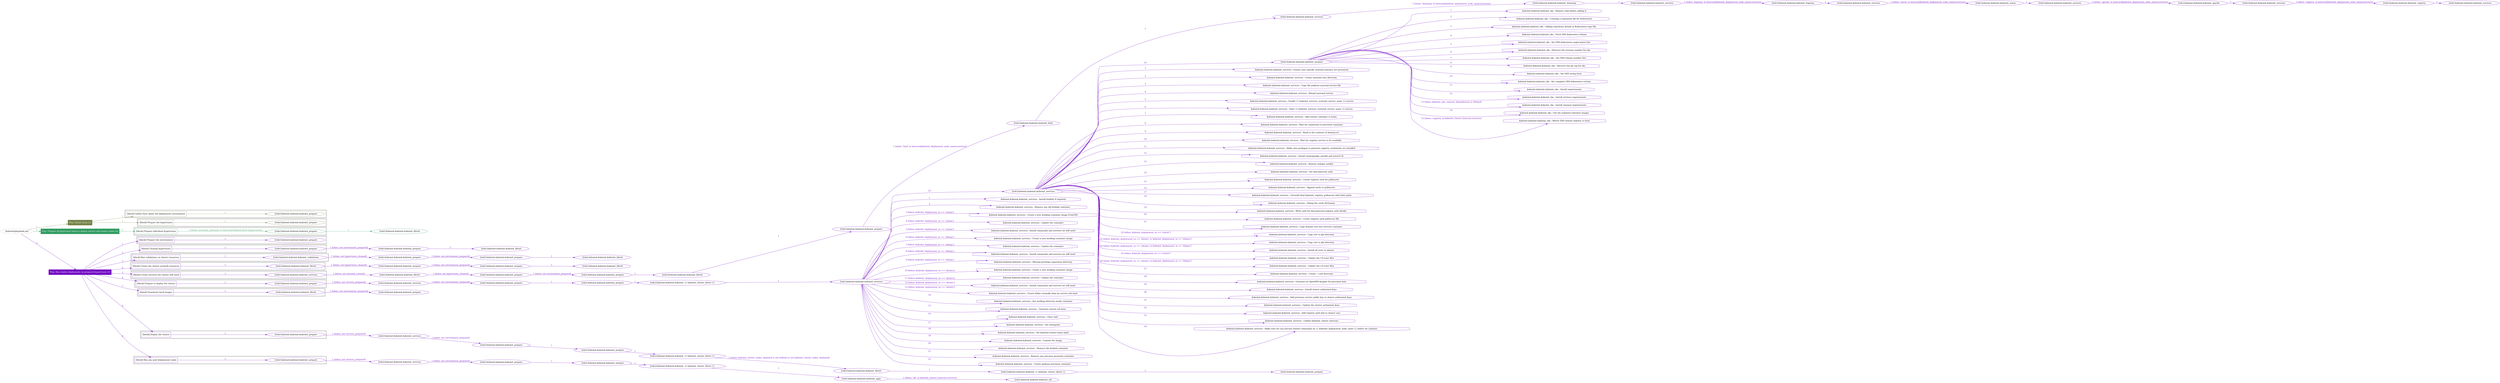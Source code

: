 digraph {
	graph [concentrate=true ordering=in rankdir=LR ratio=fill]
	edge [esep=5 sep=10]
	"kubeinit/playbook.yml" [id=root_node style=dotted]
	play_f68c28de [label="Play: Initial setup (1)" color="#768349" fontcolor="#ffffff" id=play_f68c28de shape=box style=filled tooltip=localhost]
	"kubeinit/playbook.yml" -> play_f68c28de [label="1 " color="#768349" fontcolor="#768349" id=edge_d2c3d76d labeltooltip="1 " tooltip="1 "]
	subgraph "kubeinit.kubeinit.kubeinit_prepare" {
		role_450f11ff [label="[role] kubeinit.kubeinit.kubeinit_prepare" color="#768349" id=role_450f11ff tooltip="kubeinit.kubeinit.kubeinit_prepare"]
	}
	subgraph "kubeinit.kubeinit.kubeinit_prepare" {
		role_285d1221 [label="[role] kubeinit.kubeinit.kubeinit_prepare" color="#768349" id=role_285d1221 tooltip="kubeinit.kubeinit.kubeinit_prepare"]
	}
	subgraph "Play: Initial setup (1)" {
		play_f68c28de -> block_0bc6b0a2 [label=1 color="#768349" fontcolor="#768349" id=edge_f36d26c2 labeltooltip=1 tooltip=1]
		subgraph cluster_block_0bc6b0a2 {
			block_0bc6b0a2 [label="[block] Gather facts about the deployment environment" color="#768349" id=block_0bc6b0a2 labeltooltip="Gather facts about the deployment environment" shape=box tooltip="Gather facts about the deployment environment"]
			block_0bc6b0a2 -> role_450f11ff [label="1 " color="#768349" fontcolor="#768349" id=edge_733b863f labeltooltip="1 " tooltip="1 "]
		}
		play_f68c28de -> block_701165e5 [label=2 color="#768349" fontcolor="#768349" id=edge_6a66cdfe labeltooltip=2 tooltip=2]
		subgraph cluster_block_701165e5 {
			block_701165e5 [label="[block] Prepare the hypervisors" color="#768349" id=block_701165e5 labeltooltip="Prepare the hypervisors" shape=box tooltip="Prepare the hypervisors"]
			block_701165e5 -> role_285d1221 [label="1 " color="#768349" fontcolor="#768349" id=edge_f328c7ea labeltooltip="1 " tooltip="1 "]
		}
	}
	play_0ac9e62f [label="Play: Prepare all hypervisor hosts to deploy service and cluster nodes (0)" color="#319b62" fontcolor="#ffffff" id=play_0ac9e62f shape=box style=filled tooltip="Play: Prepare all hypervisor hosts to deploy service and cluster nodes (0)"]
	"kubeinit/playbook.yml" -> play_0ac9e62f [label="2 " color="#319b62" fontcolor="#319b62" id=edge_fd49a92e labeltooltip="2 " tooltip="2 "]
	subgraph "kubeinit.kubeinit.kubeinit_libvirt" {
		role_391ddd9e [label="[role] kubeinit.kubeinit.kubeinit_libvirt" color="#319b62" id=role_391ddd9e tooltip="kubeinit.kubeinit.kubeinit_libvirt"]
	}
	subgraph "kubeinit.kubeinit.kubeinit_prepare" {
		role_d57df86c [label="[role] kubeinit.kubeinit.kubeinit_prepare" color="#319b62" id=role_d57df86c tooltip="kubeinit.kubeinit.kubeinit_prepare"]
		role_d57df86c -> role_391ddd9e [label="1 " color="#319b62" fontcolor="#319b62" id=edge_449846c8 labeltooltip="1 " tooltip="1 "]
	}
	subgraph "Play: Prepare all hypervisor hosts to deploy service and cluster nodes (0)" {
		play_0ac9e62f -> block_71b5afc3 [label=1 color="#319b62" fontcolor="#319b62" id=edge_2aec4205 labeltooltip=1 tooltip=1]
		subgraph cluster_block_71b5afc3 {
			block_71b5afc3 [label="[block] Prepare individual hypervisors" color="#319b62" id=block_71b5afc3 labeltooltip="Prepare individual hypervisors" shape=box tooltip="Prepare individual hypervisors"]
			block_71b5afc3 -> role_d57df86c [label="1 [when: inventory_hostname in hostvars['kubeinit-facts'].hypervisors]" color="#319b62" fontcolor="#319b62" id=edge_bcc225cd labeltooltip="1 [when: inventory_hostname in hostvars['kubeinit-facts'].hypervisors]" tooltip="1 [when: inventory_hostname in hostvars['kubeinit-facts'].hypervisors]"]
		}
	}
	play_be058424 [label="Play: Run cluster deployment on prepared hypervisors (1)" color="#7309c3" fontcolor="#ffffff" id=play_be058424 shape=box style=filled tooltip=localhost]
	"kubeinit/playbook.yml" -> play_be058424 [label="3 " color="#7309c3" fontcolor="#7309c3" id=edge_bec62626 labeltooltip="3 " tooltip="3 "]
	subgraph "kubeinit.kubeinit.kubeinit_prepare" {
		role_f636aa50 [label="[role] kubeinit.kubeinit.kubeinit_prepare" color="#7309c3" id=role_f636aa50 tooltip="kubeinit.kubeinit.kubeinit_prepare"]
	}
	subgraph "kubeinit.kubeinit.kubeinit_libvirt" {
		role_b6a9611e [label="[role] kubeinit.kubeinit.kubeinit_libvirt" color="#7309c3" id=role_b6a9611e tooltip="kubeinit.kubeinit.kubeinit_libvirt"]
	}
	subgraph "kubeinit.kubeinit.kubeinit_prepare" {
		role_2ba0922b [label="[role] kubeinit.kubeinit.kubeinit_prepare" color="#7309c3" id=role_2ba0922b tooltip="kubeinit.kubeinit.kubeinit_prepare"]
		role_2ba0922b -> role_b6a9611e [label="1 " color="#7309c3" fontcolor="#7309c3" id=edge_3a0ec069 labeltooltip="1 " tooltip="1 "]
	}
	subgraph "kubeinit.kubeinit.kubeinit_prepare" {
		role_5b04df0d [label="[role] kubeinit.kubeinit.kubeinit_prepare" color="#7309c3" id=role_5b04df0d tooltip="kubeinit.kubeinit.kubeinit_prepare"]
		role_5b04df0d -> role_2ba0922b [label="1 [when: not environment_prepared]" color="#7309c3" fontcolor="#7309c3" id=edge_a5280c0c labeltooltip="1 [when: not environment_prepared]" tooltip="1 [when: not environment_prepared]"]
	}
	subgraph "kubeinit.kubeinit.kubeinit_libvirt" {
		role_21559532 [label="[role] kubeinit.kubeinit.kubeinit_libvirt" color="#7309c3" id=role_21559532 tooltip="kubeinit.kubeinit.kubeinit_libvirt"]
	}
	subgraph "kubeinit.kubeinit.kubeinit_prepare" {
		role_e4290701 [label="[role] kubeinit.kubeinit.kubeinit_prepare" color="#7309c3" id=role_e4290701 tooltip="kubeinit.kubeinit.kubeinit_prepare"]
		role_e4290701 -> role_21559532 [label="1 " color="#7309c3" fontcolor="#7309c3" id=edge_22b6a599 labeltooltip="1 " tooltip="1 "]
	}
	subgraph "kubeinit.kubeinit.kubeinit_prepare" {
		role_dc997c9d [label="[role] kubeinit.kubeinit.kubeinit_prepare" color="#7309c3" id=role_dc997c9d tooltip="kubeinit.kubeinit.kubeinit_prepare"]
		role_dc997c9d -> role_e4290701 [label="1 [when: not environment_prepared]" color="#7309c3" fontcolor="#7309c3" id=edge_bd748c05 labeltooltip="1 [when: not environment_prepared]" tooltip="1 [when: not environment_prepared]"]
	}
	subgraph "kubeinit.kubeinit.kubeinit_validations" {
		role_1af57f84 [label="[role] kubeinit.kubeinit.kubeinit_validations" color="#7309c3" id=role_1af57f84 tooltip="kubeinit.kubeinit.kubeinit_validations"]
		role_1af57f84 -> role_dc997c9d [label="1 [when: not hypervisors_cleaned]" color="#7309c3" fontcolor="#7309c3" id=edge_f92d6353 labeltooltip="1 [when: not hypervisors_cleaned]" tooltip="1 [when: not hypervisors_cleaned]"]
	}
	subgraph "kubeinit.kubeinit.kubeinit_libvirt" {
		role_b6da797b [label="[role] kubeinit.kubeinit.kubeinit_libvirt" color="#7309c3" id=role_b6da797b tooltip="kubeinit.kubeinit.kubeinit_libvirt"]
	}
	subgraph "kubeinit.kubeinit.kubeinit_prepare" {
		role_32c8c047 [label="[role] kubeinit.kubeinit.kubeinit_prepare" color="#7309c3" id=role_32c8c047 tooltip="kubeinit.kubeinit.kubeinit_prepare"]
		role_32c8c047 -> role_b6da797b [label="1 " color="#7309c3" fontcolor="#7309c3" id=edge_88662280 labeltooltip="1 " tooltip="1 "]
	}
	subgraph "kubeinit.kubeinit.kubeinit_prepare" {
		role_6b9133f0 [label="[role] kubeinit.kubeinit.kubeinit_prepare" color="#7309c3" id=role_6b9133f0 tooltip="kubeinit.kubeinit.kubeinit_prepare"]
		role_6b9133f0 -> role_32c8c047 [label="1 [when: not environment_prepared]" color="#7309c3" fontcolor="#7309c3" id=edge_ce7d62fc labeltooltip="1 [when: not environment_prepared]" tooltip="1 [when: not environment_prepared]"]
	}
	subgraph "kubeinit.kubeinit.kubeinit_libvirt" {
		role_d487a416 [label="[role] kubeinit.kubeinit.kubeinit_libvirt" color="#7309c3" id=role_d487a416 tooltip="kubeinit.kubeinit.kubeinit_libvirt"]
		role_d487a416 -> role_6b9133f0 [label="1 [when: not hypervisors_cleaned]" color="#7309c3" fontcolor="#7309c3" id=edge_a6d5b0e9 labeltooltip="1 [when: not hypervisors_cleaned]" tooltip="1 [when: not hypervisors_cleaned]"]
	}
	subgraph "kubeinit.kubeinit.kubeinit_services" {
		role_ee565959 [label="[role] kubeinit.kubeinit.kubeinit_services" color="#7309c3" id=role_ee565959 tooltip="kubeinit.kubeinit.kubeinit_services"]
	}
	subgraph "kubeinit.kubeinit.kubeinit_registry" {
		role_ca455557 [label="[role] kubeinit.kubeinit.kubeinit_registry" color="#7309c3" id=role_ca455557 tooltip="kubeinit.kubeinit.kubeinit_registry"]
		role_ca455557 -> role_ee565959 [label="1 " color="#7309c3" fontcolor="#7309c3" id=edge_21698bd8 labeltooltip="1 " tooltip="1 "]
	}
	subgraph "kubeinit.kubeinit.kubeinit_services" {
		role_3501d763 [label="[role] kubeinit.kubeinit.kubeinit_services" color="#7309c3" id=role_3501d763 tooltip="kubeinit.kubeinit.kubeinit_services"]
		role_3501d763 -> role_ca455557 [label="1 [when: 'registry' in hostvars[kubeinit_deployment_node_name].services]" color="#7309c3" fontcolor="#7309c3" id=edge_6e4c3dcd labeltooltip="1 [when: 'registry' in hostvars[kubeinit_deployment_node_name].services]" tooltip="1 [when: 'registry' in hostvars[kubeinit_deployment_node_name].services]"]
	}
	subgraph "kubeinit.kubeinit.kubeinit_apache" {
		role_fd0ca4bc [label="[role] kubeinit.kubeinit.kubeinit_apache" color="#7309c3" id=role_fd0ca4bc tooltip="kubeinit.kubeinit.kubeinit_apache"]
		role_fd0ca4bc -> role_3501d763 [label="1 " color="#7309c3" fontcolor="#7309c3" id=edge_b410cdc4 labeltooltip="1 " tooltip="1 "]
	}
	subgraph "kubeinit.kubeinit.kubeinit_services" {
		role_8f51c35c [label="[role] kubeinit.kubeinit.kubeinit_services" color="#7309c3" id=role_8f51c35c tooltip="kubeinit.kubeinit.kubeinit_services"]
		role_8f51c35c -> role_fd0ca4bc [label="1 [when: 'apache' in hostvars[kubeinit_deployment_node_name].services]" color="#7309c3" fontcolor="#7309c3" id=edge_f582bfda labeltooltip="1 [when: 'apache' in hostvars[kubeinit_deployment_node_name].services]" tooltip="1 [when: 'apache' in hostvars[kubeinit_deployment_node_name].services]"]
	}
	subgraph "kubeinit.kubeinit.kubeinit_nexus" {
		role_b6373b02 [label="[role] kubeinit.kubeinit.kubeinit_nexus" color="#7309c3" id=role_b6373b02 tooltip="kubeinit.kubeinit.kubeinit_nexus"]
		role_b6373b02 -> role_8f51c35c [label="1 " color="#7309c3" fontcolor="#7309c3" id=edge_d25ce222 labeltooltip="1 " tooltip="1 "]
	}
	subgraph "kubeinit.kubeinit.kubeinit_services" {
		role_7429e6a8 [label="[role] kubeinit.kubeinit.kubeinit_services" color="#7309c3" id=role_7429e6a8 tooltip="kubeinit.kubeinit.kubeinit_services"]
		role_7429e6a8 -> role_b6373b02 [label="1 [when: 'nexus' in hostvars[kubeinit_deployment_node_name].services]" color="#7309c3" fontcolor="#7309c3" id=edge_ecc5ae0e labeltooltip="1 [when: 'nexus' in hostvars[kubeinit_deployment_node_name].services]" tooltip="1 [when: 'nexus' in hostvars[kubeinit_deployment_node_name].services]"]
	}
	subgraph "kubeinit.kubeinit.kubeinit_haproxy" {
		role_2a061563 [label="[role] kubeinit.kubeinit.kubeinit_haproxy" color="#7309c3" id=role_2a061563 tooltip="kubeinit.kubeinit.kubeinit_haproxy"]
		role_2a061563 -> role_7429e6a8 [label="1 " color="#7309c3" fontcolor="#7309c3" id=edge_01c26047 labeltooltip="1 " tooltip="1 "]
	}
	subgraph "kubeinit.kubeinit.kubeinit_services" {
		role_446e1a53 [label="[role] kubeinit.kubeinit.kubeinit_services" color="#7309c3" id=role_446e1a53 tooltip="kubeinit.kubeinit.kubeinit_services"]
		role_446e1a53 -> role_2a061563 [label="1 [when: 'haproxy' in hostvars[kubeinit_deployment_node_name].services]" color="#7309c3" fontcolor="#7309c3" id=edge_0f68e047 labeltooltip="1 [when: 'haproxy' in hostvars[kubeinit_deployment_node_name].services]" tooltip="1 [when: 'haproxy' in hostvars[kubeinit_deployment_node_name].services]"]
	}
	subgraph "kubeinit.kubeinit.kubeinit_dnsmasq" {
		role_5003c0ef [label="[role] kubeinit.kubeinit.kubeinit_dnsmasq" color="#7309c3" id=role_5003c0ef tooltip="kubeinit.kubeinit.kubeinit_dnsmasq"]
		role_5003c0ef -> role_446e1a53 [label="1 " color="#7309c3" fontcolor="#7309c3" id=edge_ee83ebd9 labeltooltip="1 " tooltip="1 "]
	}
	subgraph "kubeinit.kubeinit.kubeinit_services" {
		role_4dd4656e [label="[role] kubeinit.kubeinit.kubeinit_services" color="#7309c3" id=role_4dd4656e tooltip="kubeinit.kubeinit.kubeinit_services"]
		role_4dd4656e -> role_5003c0ef [label="1 [when: 'dnsmasq' in hostvars[kubeinit_deployment_node_name].services]" color="#7309c3" fontcolor="#7309c3" id=edge_6c85529a labeltooltip="1 [when: 'dnsmasq' in hostvars[kubeinit_deployment_node_name].services]" tooltip="1 [when: 'dnsmasq' in hostvars[kubeinit_deployment_node_name].services]"]
	}
	subgraph "kubeinit.kubeinit.kubeinit_bind" {
		role_e254b8ff [label="[role] kubeinit.kubeinit.kubeinit_bind" color="#7309c3" id=role_e254b8ff tooltip="kubeinit.kubeinit.kubeinit_bind"]
		role_e254b8ff -> role_4dd4656e [label="1 " color="#7309c3" fontcolor="#7309c3" id=edge_b83c21f6 labeltooltip="1 " tooltip="1 "]
	}
	subgraph "kubeinit.kubeinit.kubeinit_prepare" {
		role_91d5da8e [label="[role] kubeinit.kubeinit.kubeinit_prepare" color="#7309c3" id=role_91d5da8e tooltip="kubeinit.kubeinit.kubeinit_prepare"]
		role_91d5da8e -> role_e254b8ff [label="1 [when: 'bind' in hostvars[kubeinit_deployment_node_name].services]" color="#7309c3" fontcolor="#7309c3" id=edge_99f35aa6 labeltooltip="1 [when: 'bind' in hostvars[kubeinit_deployment_node_name].services]" tooltip="1 [when: 'bind' in hostvars[kubeinit_deployment_node_name].services]"]
	}
	subgraph "kubeinit.kubeinit.kubeinit_libvirt" {
		role_fc527262 [label="[role] kubeinit.kubeinit.kubeinit_libvirt" color="#7309c3" id=role_fc527262 tooltip="kubeinit.kubeinit.kubeinit_libvirt"]
		role_fc527262 -> role_91d5da8e [label="1 " color="#7309c3" fontcolor="#7309c3" id=edge_3835306c labeltooltip="1 " tooltip="1 "]
	}
	subgraph "kubeinit.kubeinit.kubeinit_prepare" {
		role_162f7719 [label="[role] kubeinit.kubeinit.kubeinit_prepare" color="#7309c3" id=role_162f7719 tooltip="kubeinit.kubeinit.kubeinit_prepare"]
		role_162f7719 -> role_fc527262 [label="1 " color="#7309c3" fontcolor="#7309c3" id=edge_9cf4d7d4 labeltooltip="1 " tooltip="1 "]
	}
	subgraph "kubeinit.kubeinit.kubeinit_prepare" {
		role_ca110c4e [label="[role] kubeinit.kubeinit.kubeinit_prepare" color="#7309c3" id=role_ca110c4e tooltip="kubeinit.kubeinit.kubeinit_prepare"]
		role_ca110c4e -> role_162f7719 [label="1 [when: not environment_prepared]" color="#7309c3" fontcolor="#7309c3" id=edge_5095c55b labeltooltip="1 [when: not environment_prepared]" tooltip="1 [when: not environment_prepared]"]
	}
	subgraph "kubeinit.kubeinit.kubeinit_libvirt" {
		role_98517484 [label="[role] kubeinit.kubeinit.kubeinit_libvirt" color="#7309c3" id=role_98517484 tooltip="kubeinit.kubeinit.kubeinit_libvirt"]
		role_98517484 -> role_ca110c4e [label="1 [when: not hypervisors_cleaned]" color="#7309c3" fontcolor="#7309c3" id=edge_8c9856d3 labeltooltip="1 [when: not hypervisors_cleaned]" tooltip="1 [when: not hypervisors_cleaned]"]
	}
	subgraph "kubeinit.kubeinit.kubeinit_services" {
		role_924fb3dc [label="[role] kubeinit.kubeinit.kubeinit_services" color="#7309c3" id=role_924fb3dc tooltip="kubeinit.kubeinit.kubeinit_services"]
		role_924fb3dc -> role_98517484 [label="1 [when: not network_created]" color="#7309c3" fontcolor="#7309c3" id=edge_cb139848 labeltooltip="1 [when: not network_created]" tooltip="1 [when: not network_created]"]
	}
	subgraph "kubeinit.kubeinit.kubeinit_prepare" {
		role_a9e4c30c [label="[role] kubeinit.kubeinit.kubeinit_prepare" color="#7309c3" id=role_a9e4c30c tooltip="kubeinit.kubeinit.kubeinit_prepare"]
		task_eecfc17d [label="kubeinit.kubeinit.kubeinit_eks : Remove repo before adding it" color="#7309c3" id=task_eecfc17d shape=octagon tooltip="kubeinit.kubeinit.kubeinit_eks : Remove repo before adding it"]
		role_a9e4c30c -> task_eecfc17d [label="1 " color="#7309c3" fontcolor="#7309c3" id=edge_921b5ab5 labeltooltip="1 " tooltip="1 "]
		task_5544b082 [label="kubeinit.kubeinit.kubeinit_eks : Creating a repository file for Kubernetes" color="#7309c3" id=task_5544b082 shape=octagon tooltip="kubeinit.kubeinit.kubeinit_eks : Creating a repository file for Kubernetes"]
		role_a9e4c30c -> task_5544b082 [label="2 " color="#7309c3" fontcolor="#7309c3" id=edge_df76600b labeltooltip="2 " tooltip="2 "]
		task_d8233579 [label="kubeinit.kubeinit.kubeinit_eks : Adding repository details in Kubernetes repo file." color="#7309c3" id=task_d8233579 shape=octagon tooltip="kubeinit.kubeinit.kubeinit_eks : Adding repository details in Kubernetes repo file."]
		role_a9e4c30c -> task_d8233579 [label="3 " color="#7309c3" fontcolor="#7309c3" id=edge_62fd0166 labeltooltip="3 " tooltip="3 "]
		task_3c22e50b [label="kubeinit.kubeinit.kubeinit_eks : Fetch EKS kubernetes release" color="#7309c3" id=task_3c22e50b shape=octagon tooltip="kubeinit.kubeinit.kubeinit_eks : Fetch EKS kubernetes release"]
		role_a9e4c30c -> task_3c22e50b [label="4 " color="#7309c3" fontcolor="#7309c3" id=edge_e9df97d3 labeltooltip="4 " tooltip="4 "]
		task_85a4c82e [label="kubeinit.kubeinit.kubeinit_eks : Set EKS kubernetes major-minor fact" color="#7309c3" id=task_85a4c82e shape=octagon tooltip="kubeinit.kubeinit.kubeinit_eks : Set EKS kubernetes major-minor fact"]
		role_a9e4c30c -> task_85a4c82e [label="5 " color="#7309c3" fontcolor="#7309c3" id=edge_ae4abcf4 labeltooltip="5 " tooltip="5 "]
		task_14c830a2 [label="kubeinit.kubeinit.kubeinit_eks : Discover the revision number for eks" color="#7309c3" id=task_14c830a2 shape=octagon tooltip="kubeinit.kubeinit.kubeinit_eks : Discover the revision number for eks"]
		role_a9e4c30c -> task_14c830a2 [label="6 " color="#7309c3" fontcolor="#7309c3" id=edge_9e202738 labeltooltip="6 " tooltip="6 "]
		task_f609b2e6 [label="kubeinit.kubeinit.kubeinit_eks : Set EKS release number fact" color="#7309c3" id=task_f609b2e6 shape=octagon tooltip="kubeinit.kubeinit.kubeinit_eks : Set EKS release number fact"]
		role_a9e4c30c -> task_f609b2e6 [label="7 " color="#7309c3" fontcolor="#7309c3" id=edge_b11dfc04 labeltooltip="7 " tooltip="7 "]
		task_4bbff534 [label="kubeinit.kubeinit.kubeinit_eks : Discover the git tag for eks" color="#7309c3" id=task_4bbff534 shape=octagon tooltip="kubeinit.kubeinit.kubeinit_eks : Discover the git tag for eks"]
		role_a9e4c30c -> task_4bbff534 [label="8 " color="#7309c3" fontcolor="#7309c3" id=edge_350403bf labeltooltip="8 " tooltip="8 "]
		task_f32f45cf [label="kubeinit.kubeinit.kubeinit_eks : Set EKS string facts" color="#7309c3" id=task_f32f45cf shape=octagon tooltip="kubeinit.kubeinit.kubeinit_eks : Set EKS string facts"]
		role_a9e4c30c -> task_f32f45cf [label="9 " color="#7309c3" fontcolor="#7309c3" id=edge_0630d3b3 labeltooltip="9 " tooltip="9 "]
		task_e34c477b [label="kubeinit.kubeinit.kubeinit_eks : Set complete EKS kubernetes version" color="#7309c3" id=task_e34c477b shape=octagon tooltip="kubeinit.kubeinit.kubeinit_eks : Set complete EKS kubernetes version"]
		role_a9e4c30c -> task_e34c477b [label="10 " color="#7309c3" fontcolor="#7309c3" id=edge_0b38c1f3 labeltooltip="10 " tooltip="10 "]
		task_8154c3d9 [label="kubeinit.kubeinit.kubeinit_eks : Install requirements" color="#7309c3" id=task_8154c3d9 shape=octagon tooltip="kubeinit.kubeinit.kubeinit_eks : Install requirements"]
		role_a9e4c30c -> task_8154c3d9 [label="11 " color="#7309c3" fontcolor="#7309c3" id=edge_2cf58d03 labeltooltip="11 " tooltip="11 "]
		task_2d480c6a [label="kubeinit.kubeinit.kubeinit_eks : Install services requirements" color="#7309c3" id=task_2d480c6a shape=octagon tooltip="kubeinit.kubeinit.kubeinit_eks : Install services requirements"]
		role_a9e4c30c -> task_2d480c6a [label="12 " color="#7309c3" fontcolor="#7309c3" id=edge_f2b91733 labeltooltip="12 " tooltip="12 "]
		task_8ccc1175 [label="kubeinit.kubeinit.kubeinit_eks : Install common requirements" color="#7309c3" id=task_8ccc1175 shape=octagon tooltip="kubeinit.kubeinit.kubeinit_eks : Install common requirements"]
		role_a9e4c30c -> task_8ccc1175 [label="13 [when: kubeinit_eks_common_dependencies is defined]" color="#7309c3" fontcolor="#7309c3" id=edge_414b6ef1 labeltooltip="13 [when: kubeinit_eks_common_dependencies is defined]" tooltip="13 [when: kubeinit_eks_common_dependencies is defined]"]
		task_8355d93c [label="kubeinit.kubeinit.kubeinit_eks : Get the required container images" color="#7309c3" id=task_8355d93c shape=octagon tooltip="kubeinit.kubeinit.kubeinit_eks : Get the required container images"]
		role_a9e4c30c -> task_8355d93c [label="14 " color="#7309c3" fontcolor="#7309c3" id=edge_7918ad63 labeltooltip="14 " tooltip="14 "]
		task_3c10df84 [label="kubeinit.kubeinit.kubeinit_eks : Mirror EKS remote registry to local" color="#7309c3" id=task_3c10df84 shape=octagon tooltip="kubeinit.kubeinit.kubeinit_eks : Mirror EKS remote registry to local"]
		role_a9e4c30c -> task_3c10df84 [label="15 [when: 'registry' in kubeinit_cluster_hostvars.services]" color="#7309c3" fontcolor="#7309c3" id=edge_b1fe8572 labeltooltip="15 [when: 'registry' in kubeinit_cluster_hostvars.services]" tooltip="15 [when: 'registry' in kubeinit_cluster_hostvars.services]"]
	}
	subgraph "kubeinit.kubeinit.kubeinit_services" {
		role_087d8b50 [label="[role] kubeinit.kubeinit.kubeinit_services" color="#7309c3" id=role_087d8b50 tooltip="kubeinit.kubeinit.kubeinit_services"]
		task_84adef78 [label="kubeinit.kubeinit.kubeinit_services : Ensure user specific systemd instance are persistent" color="#7309c3" id=task_84adef78 shape=octagon tooltip="kubeinit.kubeinit.kubeinit_services : Ensure user specific systemd instance are persistent"]
		role_087d8b50 -> task_84adef78 [label="1 " color="#7309c3" fontcolor="#7309c3" id=edge_ea8889d9 labeltooltip="1 " tooltip="1 "]
		task_90d1ef3a [label="kubeinit.kubeinit.kubeinit_services : Create systemd user directory" color="#7309c3" id=task_90d1ef3a shape=octagon tooltip="kubeinit.kubeinit.kubeinit_services : Create systemd user directory"]
		role_087d8b50 -> task_90d1ef3a [label="2 " color="#7309c3" fontcolor="#7309c3" id=edge_4f8aecea labeltooltip="2 " tooltip="2 "]
		task_c97826c4 [label="kubeinit.kubeinit.kubeinit_services : Copy the podman systemd service file" color="#7309c3" id=task_c97826c4 shape=octagon tooltip="kubeinit.kubeinit.kubeinit_services : Copy the podman systemd service file"]
		role_087d8b50 -> task_c97826c4 [label="3 " color="#7309c3" fontcolor="#7309c3" id=edge_e2a137a9 labeltooltip="3 " tooltip="3 "]
		task_df0b66e6 [label="kubeinit.kubeinit.kubeinit_services : Reload systemd service" color="#7309c3" id=task_df0b66e6 shape=octagon tooltip="kubeinit.kubeinit.kubeinit_services : Reload systemd service"]
		role_087d8b50 -> task_df0b66e6 [label="4 " color="#7309c3" fontcolor="#7309c3" id=edge_553dbeb6 labeltooltip="4 " tooltip="4 "]
		task_9d7c4966 [label="kubeinit.kubeinit.kubeinit_services : Enable {{ kubeinit_services_systemd_service_name }}.service" color="#7309c3" id=task_9d7c4966 shape=octagon tooltip="kubeinit.kubeinit.kubeinit_services : Enable {{ kubeinit_services_systemd_service_name }}.service"]
		role_087d8b50 -> task_9d7c4966 [label="5 " color="#7309c3" fontcolor="#7309c3" id=edge_29afc46d labeltooltip="5 " tooltip="5 "]
		task_b94da16e [label="kubeinit.kubeinit.kubeinit_services : Start {{ kubeinit_services_systemd_service_name }}.service" color="#7309c3" id=task_b94da16e shape=octagon tooltip="kubeinit.kubeinit.kubeinit_services : Start {{ kubeinit_services_systemd_service_name }}.service"]
		role_087d8b50 -> task_b94da16e [label="6 " color="#7309c3" fontcolor="#7309c3" id=edge_de4ffc39 labeltooltip="6 " tooltip="6 "]
		task_07c665ce [label="kubeinit.kubeinit.kubeinit_services : Add remote container to hosts" color="#7309c3" id=task_07c665ce shape=octagon tooltip="kubeinit.kubeinit.kubeinit_services : Add remote container to hosts"]
		role_087d8b50 -> task_07c665ce [label="7 " color="#7309c3" fontcolor="#7309c3" id=edge_3e52e6e5 labeltooltip="7 " tooltip="7 "]
		task_5b73bbcf [label="kubeinit.kubeinit.kubeinit_services : Wait for connection to provision container" color="#7309c3" id=task_5b73bbcf shape=octagon tooltip="kubeinit.kubeinit.kubeinit_services : Wait for connection to provision container"]
		role_087d8b50 -> task_5b73bbcf [label="8 " color="#7309c3" fontcolor="#7309c3" id=edge_07a8039f labeltooltip="8 " tooltip="8 "]
		task_a612d286 [label="kubeinit.kubeinit.kubeinit_services : Read in the contents of domain.crt" color="#7309c3" id=task_a612d286 shape=octagon tooltip="kubeinit.kubeinit.kubeinit_services : Read in the contents of domain.crt"]
		role_087d8b50 -> task_a612d286 [label="9 " color="#7309c3" fontcolor="#7309c3" id=edge_48bc1528 labeltooltip="9 " tooltip="9 "]
		task_48cd5810 [label="kubeinit.kubeinit.kubeinit_services : Wait for registry service to be available" color="#7309c3" id=task_48cd5810 shape=octagon tooltip="kubeinit.kubeinit.kubeinit_services : Wait for registry service to be available"]
		role_087d8b50 -> task_48cd5810 [label="10 " color="#7309c3" fontcolor="#7309c3" id=edge_47867392 labeltooltip="10 " tooltip="10 "]
		task_b9064649 [label="kubeinit.kubeinit.kubeinit_services : Make sure packages to generate registry credentials are installed" color="#7309c3" id=task_b9064649 shape=octagon tooltip="kubeinit.kubeinit.kubeinit_services : Make sure packages to generate registry credentials are installed"]
		role_087d8b50 -> task_b9064649 [label="11 " color="#7309c3" fontcolor="#7309c3" id=edge_6692e54e labeltooltip="11 " tooltip="11 "]
		task_d1bdd786 [label="kubeinit.kubeinit.kubeinit_services : Install cryptography, passlib and nexus3-cli" color="#7309c3" id=task_d1bdd786 shape=octagon tooltip="kubeinit.kubeinit.kubeinit_services : Install cryptography, passlib and nexus3-cli"]
		role_087d8b50 -> task_d1bdd786 [label="12 " color="#7309c3" fontcolor="#7309c3" id=edge_f038cf8d labeltooltip="12 " tooltip="12 "]
		task_a34e4214 [label="kubeinit.kubeinit.kubeinit_services : Remove nologin marker" color="#7309c3" id=task_a34e4214 shape=octagon tooltip="kubeinit.kubeinit.kubeinit_services : Remove nologin marker"]
		role_087d8b50 -> task_a34e4214 [label="13 " color="#7309c3" fontcolor="#7309c3" id=edge_7bc08dc3 labeltooltip="13 " tooltip="13 "]
		task_92be5c1d [label="kubeinit.kubeinit.kubeinit_services : Set disconnected_auth" color="#7309c3" id=task_92be5c1d shape=octagon tooltip="kubeinit.kubeinit.kubeinit_services : Set disconnected_auth"]
		role_087d8b50 -> task_92be5c1d [label="14 " color="#7309c3" fontcolor="#7309c3" id=edge_3de05f2b labeltooltip="14 " tooltip="14 "]
		task_775388b7 [label="kubeinit.kubeinit.kubeinit_services : Create registry auth for pullsecret" color="#7309c3" id=task_775388b7 shape=octagon tooltip="kubeinit.kubeinit.kubeinit_services : Create registry auth for pullsecret"]
		role_087d8b50 -> task_775388b7 [label="15 " color="#7309c3" fontcolor="#7309c3" id=edge_a5f46711 labeltooltip="15 " tooltip="15 "]
		task_462b0c22 [label="kubeinit.kubeinit.kubeinit_services : Append auths to pullsecret" color="#7309c3" id=task_462b0c22 shape=octagon tooltip="kubeinit.kubeinit.kubeinit_services : Append auths to pullsecret"]
		role_087d8b50 -> task_462b0c22 [label="16 " color="#7309c3" fontcolor="#7309c3" id=edge_26c82d76 labeltooltip="16 " tooltip="16 "]
		task_9d3e323d [label="kubeinit.kubeinit.kubeinit_services : Override final kubeinit_registry_pullsecret with both auths" color="#7309c3" id=task_9d3e323d shape=octagon tooltip="kubeinit.kubeinit.kubeinit_services : Override final kubeinit_registry_pullsecret with both auths"]
		role_087d8b50 -> task_9d3e323d [label="17 " color="#7309c3" fontcolor="#7309c3" id=edge_6b749c5e labeltooltip="17 " tooltip="17 "]
		task_8cd8a753 [label="kubeinit.kubeinit.kubeinit_services : Debug the creds dictionary" color="#7309c3" id=task_8cd8a753 shape=octagon tooltip="kubeinit.kubeinit.kubeinit_services : Debug the creds dictionary"]
		role_087d8b50 -> task_8cd8a753 [label="18 " color="#7309c3" fontcolor="#7309c3" id=edge_e6801dbf labeltooltip="18 " tooltip="18 "]
		task_337d297d [label="kubeinit.kubeinit.kubeinit_services : Write auth for disconnected registry auth details" color="#7309c3" id=task_337d297d shape=octagon tooltip="kubeinit.kubeinit.kubeinit_services : Write auth for disconnected registry auth details"]
		role_087d8b50 -> task_337d297d [label="19 " color="#7309c3" fontcolor="#7309c3" id=edge_745ace46 labeltooltip="19 " tooltip="19 "]
		task_53efa8e3 [label="kubeinit.kubeinit.kubeinit_services : Create registry auth pullsecret file" color="#7309c3" id=task_53efa8e3 shape=octagon tooltip="kubeinit.kubeinit.kubeinit_services : Create registry auth pullsecret file"]
		role_087d8b50 -> task_53efa8e3 [label="20 " color="#7309c3" fontcolor="#7309c3" id=edge_82e42588 labeltooltip="20 " tooltip="20 "]
		task_77012c0f [label="kubeinit.kubeinit.kubeinit_services : Copy domain cert into services container" color="#7309c3" id=task_77012c0f shape=octagon tooltip="kubeinit.kubeinit.kubeinit_services : Copy domain cert into services container"]
		role_087d8b50 -> task_77012c0f [label="21 " color="#7309c3" fontcolor="#7309c3" id=edge_036d6f90 labeltooltip="21 " tooltip="21 "]
		task_838881e5 [label="kubeinit.kubeinit.kubeinit_services : Copy cert to pki directory" color="#7309c3" id=task_838881e5 shape=octagon tooltip="kubeinit.kubeinit.kubeinit_services : Copy cert to pki directory"]
		role_087d8b50 -> task_838881e5 [label="22 [when: kubeinit_deployment_os == 'centos']" color="#7309c3" fontcolor="#7309c3" id=edge_b511a39a labeltooltip="22 [when: kubeinit_deployment_os == 'centos']" tooltip="22 [when: kubeinit_deployment_os == 'centos']"]
		task_e2ff58f7 [label="kubeinit.kubeinit.kubeinit_services : Copy cert to pki directory" color="#7309c3" id=task_e2ff58f7 shape=octagon tooltip="kubeinit.kubeinit.kubeinit_services : Copy cert to pki directory"]
		role_087d8b50 -> task_e2ff58f7 [label="23 [when: kubeinit_deployment_os == 'ubuntu' or kubeinit_deployment_os == 'debian']" color="#7309c3" fontcolor="#7309c3" id=edge_bec854f2 labeltooltip="23 [when: kubeinit_deployment_os == 'ubuntu' or kubeinit_deployment_os == 'debian']" tooltip="23 [when: kubeinit_deployment_os == 'ubuntu' or kubeinit_deployment_os == 'debian']"]
		task_9f129cb0 [label="kubeinit.kubeinit.kubeinit_services : Install all certs in ubuntu" color="#7309c3" id=task_9f129cb0 shape=octagon tooltip="kubeinit.kubeinit.kubeinit_services : Install all certs in ubuntu"]
		role_087d8b50 -> task_9f129cb0 [label="24 [when: kubeinit_deployment_os == 'ubuntu' or kubeinit_deployment_os == 'debian']" color="#7309c3" fontcolor="#7309c3" id=edge_9d1c0653 labeltooltip="24 [when: kubeinit_deployment_os == 'ubuntu' or kubeinit_deployment_os == 'debian']" tooltip="24 [when: kubeinit_deployment_os == 'ubuntu' or kubeinit_deployment_os == 'debian']"]
		task_08b57b4e [label="kubeinit.kubeinit.kubeinit_services : Update the CA trust files" color="#7309c3" id=task_08b57b4e shape=octagon tooltip="kubeinit.kubeinit.kubeinit_services : Update the CA trust files"]
		role_087d8b50 -> task_08b57b4e [label="25 [when: kubeinit_deployment_os == 'centos']" color="#7309c3" fontcolor="#7309c3" id=edge_776f7951 labeltooltip="25 [when: kubeinit_deployment_os == 'centos']" tooltip="25 [when: kubeinit_deployment_os == 'centos']"]
		task_606da3a0 [label="kubeinit.kubeinit.kubeinit_services : Update the CA trust files" color="#7309c3" id=task_606da3a0 shape=octagon tooltip="kubeinit.kubeinit.kubeinit_services : Update the CA trust files"]
		role_087d8b50 -> task_606da3a0 [label="26 [when: kubeinit_deployment_os == 'ubuntu' or kubeinit_deployment_os == 'debian']" color="#7309c3" fontcolor="#7309c3" id=edge_fe170e1e labeltooltip="26 [when: kubeinit_deployment_os == 'ubuntu' or kubeinit_deployment_os == 'debian']" tooltip="26 [when: kubeinit_deployment_os == 'ubuntu' or kubeinit_deployment_os == 'debian']"]
		task_4326908b [label="kubeinit.kubeinit.kubeinit_services : Create ~/.ssh directory" color="#7309c3" id=task_4326908b shape=octagon tooltip="kubeinit.kubeinit.kubeinit_services : Create ~/.ssh directory"]
		role_087d8b50 -> task_4326908b [label="27 " color="#7309c3" fontcolor="#7309c3" id=edge_e49f5b05 labeltooltip="27 " tooltip="27 "]
		task_d064185c [label="kubeinit.kubeinit.kubeinit_services : Generate an OpenSSH keypair for provision host" color="#7309c3" id=task_d064185c shape=octagon tooltip="kubeinit.kubeinit.kubeinit_services : Generate an OpenSSH keypair for provision host"]
		role_087d8b50 -> task_d064185c [label="28 " color="#7309c3" fontcolor="#7309c3" id=edge_d7cb2488 labeltooltip="28 " tooltip="28 "]
		task_93e7c71f [label="kubeinit.kubeinit.kubeinit_services : Install cluster authorized keys" color="#7309c3" id=task_93e7c71f shape=octagon tooltip="kubeinit.kubeinit.kubeinit_services : Install cluster authorized keys"]
		role_087d8b50 -> task_93e7c71f [label="29 " color="#7309c3" fontcolor="#7309c3" id=edge_ad19d75c labeltooltip="29 " tooltip="29 "]
		task_e02f3b23 [label="kubeinit.kubeinit.kubeinit_services : Add provision service public key to cluster authorized_keys" color="#7309c3" id=task_e02f3b23 shape=octagon tooltip="kubeinit.kubeinit.kubeinit_services : Add provision service public key to cluster authorized_keys"]
		role_087d8b50 -> task_e02f3b23 [label="30 " color="#7309c3" fontcolor="#7309c3" id=edge_74ab7f87 labeltooltip="30 " tooltip="30 "]
		task_a5643bc3 [label="kubeinit.kubeinit.kubeinit_services : Update the cluster authorized_keys" color="#7309c3" id=task_a5643bc3 shape=octagon tooltip="kubeinit.kubeinit.kubeinit_services : Update the cluster authorized_keys"]
		role_087d8b50 -> task_a5643bc3 [label="31 " color="#7309c3" fontcolor="#7309c3" id=edge_50ed0a07 labeltooltip="31 " tooltip="31 "]
		task_587cf517 [label="kubeinit.kubeinit.kubeinit_services : Add registry auth info to cluster vars" color="#7309c3" id=task_587cf517 shape=octagon tooltip="kubeinit.kubeinit.kubeinit_services : Add registry auth info to cluster vars"]
		role_087d8b50 -> task_587cf517 [label="32 " color="#7309c3" fontcolor="#7309c3" id=edge_755e49df labeltooltip="32 " tooltip="32 "]
		task_e319d56b [label="kubeinit.kubeinit.kubeinit_services : Update kubeinit_cluster_hostvars" color="#7309c3" id=task_e319d56b shape=octagon tooltip="kubeinit.kubeinit.kubeinit_services : Update kubeinit_cluster_hostvars"]
		role_087d8b50 -> task_e319d56b [label="33 " color="#7309c3" fontcolor="#7309c3" id=edge_93538a12 labeltooltip="33 " tooltip="33 "]
		task_564106b0 [label="kubeinit.kubeinit.kubeinit_services : Make sure we can execute remote commands on {{ kubeinit_deployment_node_name }} before we continue" color="#7309c3" id=task_564106b0 shape=octagon tooltip="kubeinit.kubeinit.kubeinit_services : Make sure we can execute remote commands on {{ kubeinit_deployment_node_name }} before we continue"]
		role_087d8b50 -> task_564106b0 [label="34 " color="#7309c3" fontcolor="#7309c3" id=edge_1d9d44b9 labeltooltip="34 " tooltip="34 "]
		role_087d8b50 -> role_a9e4c30c [label="35 " color="#7309c3" fontcolor="#7309c3" id=edge_ed026ce2 labeltooltip="35 " tooltip="35 "]
	}
	subgraph "kubeinit.kubeinit.kubeinit_services" {
		role_504664ae [label="[role] kubeinit.kubeinit.kubeinit_services" color="#7309c3" id=role_504664ae tooltip="kubeinit.kubeinit.kubeinit_services"]
		task_f5594fdf [label="kubeinit.kubeinit.kubeinit_services : Install buildah if required" color="#7309c3" id=task_f5594fdf shape=octagon tooltip="kubeinit.kubeinit.kubeinit_services : Install buildah if required"]
		role_504664ae -> task_f5594fdf [label="1 " color="#7309c3" fontcolor="#7309c3" id=edge_3743f556 labeltooltip="1 " tooltip="1 "]
		task_3492629c [label="kubeinit.kubeinit.kubeinit_services : Remove any old buildah container" color="#7309c3" id=task_3492629c shape=octagon tooltip="kubeinit.kubeinit.kubeinit_services : Remove any old buildah container"]
		role_504664ae -> task_3492629c [label="2 " color="#7309c3" fontcolor="#7309c3" id=edge_e23560ee labeltooltip="2 " tooltip="2 "]
		task_bf9810dc [label="kubeinit.kubeinit.kubeinit_services : Create a new working container image (CentOS)" color="#7309c3" id=task_bf9810dc shape=octagon tooltip="kubeinit.kubeinit.kubeinit_services : Create a new working container image (CentOS)"]
		role_504664ae -> task_bf9810dc [label="3 [when: kubeinit_deployment_os == 'centos']" color="#7309c3" fontcolor="#7309c3" id=edge_8661bffb labeltooltip="3 [when: kubeinit_deployment_os == 'centos']" tooltip="3 [when: kubeinit_deployment_os == 'centos']"]
		task_36852401 [label="kubeinit.kubeinit.kubeinit_services : Update the container" color="#7309c3" id=task_36852401 shape=octagon tooltip="kubeinit.kubeinit.kubeinit_services : Update the container"]
		role_504664ae -> task_36852401 [label="4 [when: kubeinit_deployment_os == 'centos']" color="#7309c3" fontcolor="#7309c3" id=edge_6139daff labeltooltip="4 [when: kubeinit_deployment_os == 'centos']" tooltip="4 [when: kubeinit_deployment_os == 'centos']"]
		task_52bc64f2 [label="kubeinit.kubeinit.kubeinit_services : Install commands and services we will need" color="#7309c3" id=task_52bc64f2 shape=octagon tooltip="kubeinit.kubeinit.kubeinit_services : Install commands and services we will need"]
		role_504664ae -> task_52bc64f2 [label="5 [when: kubeinit_deployment_os == 'centos']" color="#7309c3" fontcolor="#7309c3" id=edge_dc1d4a15 labeltooltip="5 [when: kubeinit_deployment_os == 'centos']" tooltip="5 [when: kubeinit_deployment_os == 'centos']"]
		task_31382060 [label="kubeinit.kubeinit.kubeinit_services : Create a new working container image" color="#7309c3" id=task_31382060 shape=octagon tooltip="kubeinit.kubeinit.kubeinit_services : Create a new working container image"]
		role_504664ae -> task_31382060 [label="6 [when: kubeinit_deployment_os == 'debian']" color="#7309c3" fontcolor="#7309c3" id=edge_6f4a59fb labeltooltip="6 [when: kubeinit_deployment_os == 'debian']" tooltip="6 [when: kubeinit_deployment_os == 'debian']"]
		task_7993e765 [label="kubeinit.kubeinit.kubeinit_services : Update the container" color="#7309c3" id=task_7993e765 shape=octagon tooltip="kubeinit.kubeinit.kubeinit_services : Update the container"]
		role_504664ae -> task_7993e765 [label="7 [when: kubeinit_deployment_os == 'debian']" color="#7309c3" fontcolor="#7309c3" id=edge_529ad6a2 labeltooltip="7 [when: kubeinit_deployment_os == 'debian']" tooltip="7 [when: kubeinit_deployment_os == 'debian']"]
		task_2df762be [label="kubeinit.kubeinit.kubeinit_services : Install commands and services we will need" color="#7309c3" id=task_2df762be shape=octagon tooltip="kubeinit.kubeinit.kubeinit_services : Install commands and services we will need"]
		role_504664ae -> task_2df762be [label="8 [when: kubeinit_deployment_os == 'debian']" color="#7309c3" fontcolor="#7309c3" id=edge_765a655a labeltooltip="8 [when: kubeinit_deployment_os == 'debian']" tooltip="8 [when: kubeinit_deployment_os == 'debian']"]
		task_3f83471a [label="kubeinit.kubeinit.kubeinit_services : Missing privilege separation directory" color="#7309c3" id=task_3f83471a shape=octagon tooltip="kubeinit.kubeinit.kubeinit_services : Missing privilege separation directory"]
		role_504664ae -> task_3f83471a [label="9 [when: kubeinit_deployment_os == 'debian']" color="#7309c3" fontcolor="#7309c3" id=edge_23c6ede5 labeltooltip="9 [when: kubeinit_deployment_os == 'debian']" tooltip="9 [when: kubeinit_deployment_os == 'debian']"]
		task_3f8eafc2 [label="kubeinit.kubeinit.kubeinit_services : Create a new working container image" color="#7309c3" id=task_3f8eafc2 shape=octagon tooltip="kubeinit.kubeinit.kubeinit_services : Create a new working container image"]
		role_504664ae -> task_3f8eafc2 [label="10 [when: kubeinit_deployment_os == 'ubuntu']" color="#7309c3" fontcolor="#7309c3" id=edge_bd075c33 labeltooltip="10 [when: kubeinit_deployment_os == 'ubuntu']" tooltip="10 [when: kubeinit_deployment_os == 'ubuntu']"]
		task_b4df35c4 [label="kubeinit.kubeinit.kubeinit_services : Update the container" color="#7309c3" id=task_b4df35c4 shape=octagon tooltip="kubeinit.kubeinit.kubeinit_services : Update the container"]
		role_504664ae -> task_b4df35c4 [label="11 [when: kubeinit_deployment_os == 'ubuntu']" color="#7309c3" fontcolor="#7309c3" id=edge_70f0484a labeltooltip="11 [when: kubeinit_deployment_os == 'ubuntu']" tooltip="11 [when: kubeinit_deployment_os == 'ubuntu']"]
		task_2ae13caf [label="kubeinit.kubeinit.kubeinit_services : Install commands and services we will need" color="#7309c3" id=task_2ae13caf shape=octagon tooltip="kubeinit.kubeinit.kubeinit_services : Install commands and services we will need"]
		role_504664ae -> task_2ae13caf [label="12 [when: kubeinit_deployment_os == 'ubuntu']" color="#7309c3" fontcolor="#7309c3" id=edge_9cc53b88 labeltooltip="12 [when: kubeinit_deployment_os == 'ubuntu']" tooltip="12 [when: kubeinit_deployment_os == 'ubuntu']"]
		task_629b8edf [label="kubeinit.kubeinit.kubeinit_services : Create folder normally done by service ssh start" color="#7309c3" id=task_629b8edf shape=octagon tooltip="kubeinit.kubeinit.kubeinit_services : Create folder normally done by service ssh start"]
		role_504664ae -> task_629b8edf [label="13 [when: kubeinit_deployment_os == 'ubuntu']" color="#7309c3" fontcolor="#7309c3" id=edge_5b6fe34e labeltooltip="13 [when: kubeinit_deployment_os == 'ubuntu']" tooltip="13 [when: kubeinit_deployment_os == 'ubuntu']"]
		task_a9d12894 [label="kubeinit.kubeinit.kubeinit_services : Set working directory inside container" color="#7309c3" id=task_a9d12894 shape=octagon tooltip="kubeinit.kubeinit.kubeinit_services : Set working directory inside container"]
		role_504664ae -> task_a9d12894 [label="14 " color="#7309c3" fontcolor="#7309c3" id=edge_958c176b labeltooltip="14 " tooltip="14 "]
		task_6069b804 [label="kubeinit.kubeinit.kubeinit_services : Generate system ssh keys" color="#7309c3" id=task_6069b804 shape=octagon tooltip="kubeinit.kubeinit.kubeinit_services : Generate system ssh keys"]
		role_504664ae -> task_6069b804 [label="15 " color="#7309c3" fontcolor="#7309c3" id=edge_601833ff labeltooltip="15 " tooltip="15 "]
		task_47fe94f3 [label="kubeinit.kubeinit.kubeinit_services : Clear cmd" color="#7309c3" id=task_47fe94f3 shape=octagon tooltip="kubeinit.kubeinit.kubeinit_services : Clear cmd"]
		role_504664ae -> task_47fe94f3 [label="16 " color="#7309c3" fontcolor="#7309c3" id=edge_ee58b5ce labeltooltip="16 " tooltip="16 "]
		task_dd5565a0 [label="kubeinit.kubeinit.kubeinit_services : Set entrypoint" color="#7309c3" id=task_dd5565a0 shape=octagon tooltip="kubeinit.kubeinit.kubeinit_services : Set entrypoint"]
		role_504664ae -> task_dd5565a0 [label="17 " color="#7309c3" fontcolor="#7309c3" id=edge_24bdae60 labeltooltip="17 " tooltip="17 "]
		task_38efc91c [label="kubeinit.kubeinit.kubeinit_services : Set kubeinit-cluster-name label" color="#7309c3" id=task_38efc91c shape=octagon tooltip="kubeinit.kubeinit.kubeinit_services : Set kubeinit-cluster-name label"]
		role_504664ae -> task_38efc91c [label="18 " color="#7309c3" fontcolor="#7309c3" id=edge_26576835 labeltooltip="18 " tooltip="18 "]
		task_3601a5ad [label="kubeinit.kubeinit.kubeinit_services : Commit the image" color="#7309c3" id=task_3601a5ad shape=octagon tooltip="kubeinit.kubeinit.kubeinit_services : Commit the image"]
		role_504664ae -> task_3601a5ad [label="19 " color="#7309c3" fontcolor="#7309c3" id=edge_8a61f590 labeltooltip="19 " tooltip="19 "]
		task_4a8bac89 [label="kubeinit.kubeinit.kubeinit_services : Remove the buildah container" color="#7309c3" id=task_4a8bac89 shape=octagon tooltip="kubeinit.kubeinit.kubeinit_services : Remove the buildah container"]
		role_504664ae -> task_4a8bac89 [label="20 " color="#7309c3" fontcolor="#7309c3" id=edge_e3664226 labeltooltip="20 " tooltip="20 "]
		task_1549d612 [label="kubeinit.kubeinit.kubeinit_services : Remove any previous provision container" color="#7309c3" id=task_1549d612 shape=octagon tooltip="kubeinit.kubeinit.kubeinit_services : Remove any previous provision container"]
		role_504664ae -> task_1549d612 [label="21 " color="#7309c3" fontcolor="#7309c3" id=edge_c6d00f5b labeltooltip="21 " tooltip="21 "]
		task_51c41e4e [label="kubeinit.kubeinit.kubeinit_services : Create podman provision container" color="#7309c3" id=task_51c41e4e shape=octagon tooltip="kubeinit.kubeinit.kubeinit_services : Create podman provision container"]
		role_504664ae -> task_51c41e4e [label="22 " color="#7309c3" fontcolor="#7309c3" id=edge_71831b34 labeltooltip="22 " tooltip="22 "]
		role_504664ae -> role_087d8b50 [label="23 " color="#7309c3" fontcolor="#7309c3" id=edge_1aeb4623 labeltooltip="23 " tooltip="23 "]
	}
	subgraph "kubeinit.kubeinit.kubeinit_{{ kubeinit_cluster_distro }}" {
		role_613814b6 [label="[role] kubeinit.kubeinit.kubeinit_{{ kubeinit_cluster_distro }}" color="#7309c3" id=role_613814b6 tooltip="kubeinit.kubeinit.kubeinit_{{ kubeinit_cluster_distro }}"]
		role_613814b6 -> role_504664ae [label="1 " color="#7309c3" fontcolor="#7309c3" id=edge_aabb02f1 labeltooltip="1 " tooltip="1 "]
	}
	subgraph "kubeinit.kubeinit.kubeinit_prepare" {
		role_2f57f5e0 [label="[role] kubeinit.kubeinit.kubeinit_prepare" color="#7309c3" id=role_2f57f5e0 tooltip="kubeinit.kubeinit.kubeinit_prepare"]
		role_2f57f5e0 -> role_613814b6 [label="1 " color="#7309c3" fontcolor="#7309c3" id=edge_42bb2313 labeltooltip="1 " tooltip="1 "]
	}
	subgraph "kubeinit.kubeinit.kubeinit_prepare" {
		role_d5fa9ce3 [label="[role] kubeinit.kubeinit.kubeinit_prepare" color="#7309c3" id=role_d5fa9ce3 tooltip="kubeinit.kubeinit.kubeinit_prepare"]
		role_d5fa9ce3 -> role_2f57f5e0 [label="1 " color="#7309c3" fontcolor="#7309c3" id=edge_4265e9be labeltooltip="1 " tooltip="1 "]
	}
	subgraph "kubeinit.kubeinit.kubeinit_services" {
		role_104f00b8 [label="[role] kubeinit.kubeinit.kubeinit_services" color="#7309c3" id=role_104f00b8 tooltip="kubeinit.kubeinit.kubeinit_services"]
		role_104f00b8 -> role_d5fa9ce3 [label="1 [when: not environment_prepared]" color="#7309c3" fontcolor="#7309c3" id=edge_71173124 labeltooltip="1 [when: not environment_prepared]" tooltip="1 [when: not environment_prepared]"]
	}
	subgraph "kubeinit.kubeinit.kubeinit_prepare" {
		role_6e49e345 [label="[role] kubeinit.kubeinit.kubeinit_prepare" color="#7309c3" id=role_6e49e345 tooltip="kubeinit.kubeinit.kubeinit_prepare"]
		role_6e49e345 -> role_104f00b8 [label="1 [when: not services_prepared]" color="#7309c3" fontcolor="#7309c3" id=edge_e60c6651 labeltooltip="1 [when: not services_prepared]" tooltip="1 [when: not services_prepared]"]
	}
	subgraph "kubeinit.kubeinit.kubeinit_prepare" {
		role_8e30e073 [label="[role] kubeinit.kubeinit.kubeinit_prepare" color="#7309c3" id=role_8e30e073 tooltip="kubeinit.kubeinit.kubeinit_prepare"]
	}
	subgraph "kubeinit.kubeinit.kubeinit_libvirt" {
		role_e164da40 [label="[role] kubeinit.kubeinit.kubeinit_libvirt" color="#7309c3" id=role_e164da40 tooltip="kubeinit.kubeinit.kubeinit_libvirt"]
		role_e164da40 -> role_8e30e073 [label="1 [when: not environment_prepared]" color="#7309c3" fontcolor="#7309c3" id=edge_b3d557fd labeltooltip="1 [when: not environment_prepared]" tooltip="1 [when: not environment_prepared]"]
	}
	subgraph "kubeinit.kubeinit.kubeinit_prepare" {
		role_aa3a4a5b [label="[role] kubeinit.kubeinit.kubeinit_prepare" color="#7309c3" id=role_aa3a4a5b tooltip="kubeinit.kubeinit.kubeinit_prepare"]
	}
	subgraph "kubeinit.kubeinit.kubeinit_{{ kubeinit_cluster_distro }}" {
		role_d144aef8 [label="[role] kubeinit.kubeinit.kubeinit_{{ kubeinit_cluster_distro }}" color="#7309c3" id=role_d144aef8 tooltip="kubeinit.kubeinit.kubeinit_{{ kubeinit_cluster_distro }}"]
		role_d144aef8 -> role_aa3a4a5b [label="1 " color="#7309c3" fontcolor="#7309c3" id=edge_a8b4f7da labeltooltip="1 " tooltip="1 "]
	}
	subgraph "kubeinit.kubeinit.kubeinit_libvirt" {
		role_ba852e0b [label="[role] kubeinit.kubeinit.kubeinit_libvirt" color="#7309c3" id=role_ba852e0b tooltip="kubeinit.kubeinit.kubeinit_libvirt"]
		role_ba852e0b -> role_d144aef8 [label="1 " color="#7309c3" fontcolor="#7309c3" id=edge_d667d301 labeltooltip="1 " tooltip="1 "]
	}
	subgraph "kubeinit.kubeinit.kubeinit_{{ kubeinit_cluster_distro }}" {
		role_86ce5db7 [label="[role] kubeinit.kubeinit.kubeinit_{{ kubeinit_cluster_distro }}" color="#7309c3" id=role_86ce5db7 tooltip="kubeinit.kubeinit.kubeinit_{{ kubeinit_cluster_distro }}"]
		role_86ce5db7 -> role_ba852e0b [label="1 [when: kubeinit_cluster_nodes_deployed is not defined or not kubeinit_cluster_nodes_deployed]" color="#7309c3" fontcolor="#7309c3" id=edge_b9db81e4 labeltooltip="1 [when: kubeinit_cluster_nodes_deployed is not defined or not kubeinit_cluster_nodes_deployed]" tooltip="1 [when: kubeinit_cluster_nodes_deployed is not defined or not kubeinit_cluster_nodes_deployed]"]
	}
	subgraph "kubeinit.kubeinit.kubeinit_prepare" {
		role_530ae69f [label="[role] kubeinit.kubeinit.kubeinit_prepare" color="#7309c3" id=role_530ae69f tooltip="kubeinit.kubeinit.kubeinit_prepare"]
		role_530ae69f -> role_86ce5db7 [label="1 " color="#7309c3" fontcolor="#7309c3" id=edge_b0510d1c labeltooltip="1 " tooltip="1 "]
	}
	subgraph "kubeinit.kubeinit.kubeinit_prepare" {
		role_6f092007 [label="[role] kubeinit.kubeinit.kubeinit_prepare" color="#7309c3" id=role_6f092007 tooltip="kubeinit.kubeinit.kubeinit_prepare"]
		role_6f092007 -> role_530ae69f [label="1 " color="#7309c3" fontcolor="#7309c3" id=edge_6ad2e59b labeltooltip="1 " tooltip="1 "]
	}
	subgraph "kubeinit.kubeinit.kubeinit_services" {
		role_610ff19a [label="[role] kubeinit.kubeinit.kubeinit_services" color="#7309c3" id=role_610ff19a tooltip="kubeinit.kubeinit.kubeinit_services"]
		role_610ff19a -> role_6f092007 [label="1 [when: not environment_prepared]" color="#7309c3" fontcolor="#7309c3" id=edge_2a1838ae labeltooltip="1 [when: not environment_prepared]" tooltip="1 [when: not environment_prepared]"]
	}
	subgraph "kubeinit.kubeinit.kubeinit_prepare" {
		role_15d9f2d8 [label="[role] kubeinit.kubeinit.kubeinit_prepare" color="#7309c3" id=role_15d9f2d8 tooltip="kubeinit.kubeinit.kubeinit_prepare"]
		role_15d9f2d8 -> role_610ff19a [label="1 [when: not services_prepared]" color="#7309c3" fontcolor="#7309c3" id=edge_f617cfc3 labeltooltip="1 [when: not services_prepared]" tooltip="1 [when: not services_prepared]"]
	}
	subgraph "kubeinit.kubeinit.kubeinit_nfs" {
		role_ccac7f07 [label="[role] kubeinit.kubeinit.kubeinit_nfs" color="#7309c3" id=role_ccac7f07 tooltip="kubeinit.kubeinit.kubeinit_nfs"]
	}
	subgraph "kubeinit.kubeinit.kubeinit_apps" {
		role_79ef4313 [label="[role] kubeinit.kubeinit.kubeinit_apps" color="#7309c3" id=role_79ef4313 tooltip="kubeinit.kubeinit.kubeinit_apps"]
		role_79ef4313 -> role_ccac7f07 [label="1 [when: 'nfs' in kubeinit_cluster_hostvars.services]" color="#7309c3" fontcolor="#7309c3" id=edge_d6d84db9 labeltooltip="1 [when: 'nfs' in kubeinit_cluster_hostvars.services]" tooltip="1 [when: 'nfs' in kubeinit_cluster_hostvars.services]"]
	}
	subgraph "kubeinit.kubeinit.kubeinit_{{ kubeinit_cluster_distro }}" {
		role_5e1ac979 [label="[role] kubeinit.kubeinit.kubeinit_{{ kubeinit_cluster_distro }}" color="#7309c3" id=role_5e1ac979 tooltip="kubeinit.kubeinit.kubeinit_{{ kubeinit_cluster_distro }}"]
		role_5e1ac979 -> role_79ef4313 [label="1 " color="#7309c3" fontcolor="#7309c3" id=edge_bac52a83 labeltooltip="1 " tooltip="1 "]
	}
	subgraph "kubeinit.kubeinit.kubeinit_prepare" {
		role_9e980b4c [label="[role] kubeinit.kubeinit.kubeinit_prepare" color="#7309c3" id=role_9e980b4c tooltip="kubeinit.kubeinit.kubeinit_prepare"]
		role_9e980b4c -> role_5e1ac979 [label="1 " color="#7309c3" fontcolor="#7309c3" id=edge_f3b113f4 labeltooltip="1 " tooltip="1 "]
	}
	subgraph "kubeinit.kubeinit.kubeinit_prepare" {
		role_b994e10f [label="[role] kubeinit.kubeinit.kubeinit_prepare" color="#7309c3" id=role_b994e10f tooltip="kubeinit.kubeinit.kubeinit_prepare"]
		role_b994e10f -> role_9e980b4c [label="1 " color="#7309c3" fontcolor="#7309c3" id=edge_66ecc7be labeltooltip="1 " tooltip="1 "]
	}
	subgraph "kubeinit.kubeinit.kubeinit_services" {
		role_04054a9e [label="[role] kubeinit.kubeinit.kubeinit_services" color="#7309c3" id=role_04054a9e tooltip="kubeinit.kubeinit.kubeinit_services"]
		role_04054a9e -> role_b994e10f [label="1 [when: not environment_prepared]" color="#7309c3" fontcolor="#7309c3" id=edge_6df1fdd9 labeltooltip="1 [when: not environment_prepared]" tooltip="1 [when: not environment_prepared]"]
	}
	subgraph "kubeinit.kubeinit.kubeinit_prepare" {
		role_80e60a55 [label="[role] kubeinit.kubeinit.kubeinit_prepare" color="#7309c3" id=role_80e60a55 tooltip="kubeinit.kubeinit.kubeinit_prepare"]
		role_80e60a55 -> role_04054a9e [label="1 [when: not services_prepared]" color="#7309c3" fontcolor="#7309c3" id=edge_ea9e5807 labeltooltip="1 [when: not services_prepared]" tooltip="1 [when: not services_prepared]"]
	}
	subgraph "Play: Run cluster deployment on prepared hypervisors (1)" {
		play_be058424 -> block_023138c7 [label=1 color="#7309c3" fontcolor="#7309c3" id=edge_e761dcc3 labeltooltip=1 tooltip=1]
		subgraph cluster_block_023138c7 {
			block_023138c7 [label="[block] Prepare the environment" color="#7309c3" id=block_023138c7 labeltooltip="Prepare the environment" shape=box tooltip="Prepare the environment"]
			block_023138c7 -> role_f636aa50 [label="1 " color="#7309c3" fontcolor="#7309c3" id=edge_7aefc2aa labeltooltip="1 " tooltip="1 "]
		}
		play_be058424 -> block_e9bc4a96 [label=2 color="#7309c3" fontcolor="#7309c3" id=edge_35af8506 labeltooltip=2 tooltip=2]
		subgraph cluster_block_e9bc4a96 {
			block_e9bc4a96 [label="[block] Cleanup hypervisors" color="#7309c3" id=block_e9bc4a96 labeltooltip="Cleanup hypervisors" shape=box tooltip="Cleanup hypervisors"]
			block_e9bc4a96 -> role_5b04df0d [label="1 " color="#7309c3" fontcolor="#7309c3" id=edge_fdd91b57 labeltooltip="1 " tooltip="1 "]
		}
		play_be058424 -> block_dfe6ea8c [label=3 color="#7309c3" fontcolor="#7309c3" id=edge_2bbfe6e4 labeltooltip=3 tooltip=3]
		subgraph cluster_block_dfe6ea8c {
			block_dfe6ea8c [label="[block] Run validations on cluster resources" color="#7309c3" id=block_dfe6ea8c labeltooltip="Run validations on cluster resources" shape=box tooltip="Run validations on cluster resources"]
			block_dfe6ea8c -> role_1af57f84 [label="1 " color="#7309c3" fontcolor="#7309c3" id=edge_4975ffda labeltooltip="1 " tooltip="1 "]
		}
		play_be058424 -> block_fa387d18 [label=4 color="#7309c3" fontcolor="#7309c3" id=edge_364676f5 labeltooltip=4 tooltip=4]
		subgraph cluster_block_fa387d18 {
			block_fa387d18 [label="[block] Create the cluster network resources" color="#7309c3" id=block_fa387d18 labeltooltip="Create the cluster network resources" shape=box tooltip="Create the cluster network resources"]
			block_fa387d18 -> role_d487a416 [label="1 " color="#7309c3" fontcolor="#7309c3" id=edge_312271d2 labeltooltip="1 " tooltip="1 "]
		}
		play_be058424 -> block_1a07917d [label=5 color="#7309c3" fontcolor="#7309c3" id=edge_740cb12b labeltooltip=5 tooltip=5]
		subgraph cluster_block_1a07917d {
			block_1a07917d [label="[block] Create services the cluster will need" color="#7309c3" id=block_1a07917d labeltooltip="Create services the cluster will need" shape=box tooltip="Create services the cluster will need"]
			block_1a07917d -> role_924fb3dc [label="1 " color="#7309c3" fontcolor="#7309c3" id=edge_8077182c labeltooltip="1 " tooltip="1 "]
		}
		play_be058424 -> block_7a908565 [label=6 color="#7309c3" fontcolor="#7309c3" id=edge_411bb9b0 labeltooltip=6 tooltip=6]
		subgraph cluster_block_7a908565 {
			block_7a908565 [label="[block] Prepare to deploy the cluster" color="#7309c3" id=block_7a908565 labeltooltip="Prepare to deploy the cluster" shape=box tooltip="Prepare to deploy the cluster"]
			block_7a908565 -> role_6e49e345 [label="1 " color="#7309c3" fontcolor="#7309c3" id=edge_150d71dc labeltooltip="1 " tooltip="1 "]
		}
		play_be058424 -> block_bf39bc22 [label=7 color="#7309c3" fontcolor="#7309c3" id=edge_6d16638c labeltooltip=7 tooltip=7]
		subgraph cluster_block_bf39bc22 {
			block_bf39bc22 [label="[block] Download cloud images" color="#7309c3" id=block_bf39bc22 labeltooltip="Download cloud images" shape=box tooltip="Download cloud images"]
			block_bf39bc22 -> role_e164da40 [label="1 " color="#7309c3" fontcolor="#7309c3" id=edge_07a574c8 labeltooltip="1 " tooltip="1 "]
		}
		play_be058424 -> block_3efc2d41 [label=8 color="#7309c3" fontcolor="#7309c3" id=edge_3fe111b1 labeltooltip=8 tooltip=8]
		subgraph cluster_block_3efc2d41 {
			block_3efc2d41 [label="[block] Deploy the cluster" color="#7309c3" id=block_3efc2d41 labeltooltip="Deploy the cluster" shape=box tooltip="Deploy the cluster"]
			block_3efc2d41 -> role_15d9f2d8 [label="1 " color="#7309c3" fontcolor="#7309c3" id=edge_c035ac76 labeltooltip="1 " tooltip="1 "]
		}
		play_be058424 -> block_1cd295f8 [label=9 color="#7309c3" fontcolor="#7309c3" id=edge_62bd9966 labeltooltip=9 tooltip=9]
		subgraph cluster_block_1cd295f8 {
			block_1cd295f8 [label="[block] Run any post-deployment tasks" color="#7309c3" id=block_1cd295f8 labeltooltip="Run any post-deployment tasks" shape=box tooltip="Run any post-deployment tasks"]
			block_1cd295f8 -> role_80e60a55 [label="1 " color="#7309c3" fontcolor="#7309c3" id=edge_d30b57c7 labeltooltip="1 " tooltip="1 "]
		}
	}
}
